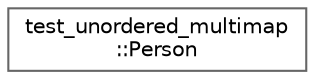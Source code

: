 digraph "类继承关系图"
{
 // LATEX_PDF_SIZE
  bgcolor="transparent";
  edge [fontname=Helvetica,fontsize=10,labelfontname=Helvetica,labelfontsize=10];
  node [fontname=Helvetica,fontsize=10,shape=box,height=0.2,width=0.4];
  rankdir="LR";
  Node0 [id="Node000000",label="test_unordered_multimap\l::Person",height=0.2,width=0.4,color="grey40", fillcolor="white", style="filled",URL="$structtest__unordered__multimap_1_1_person.html",tooltip=" "];
}
